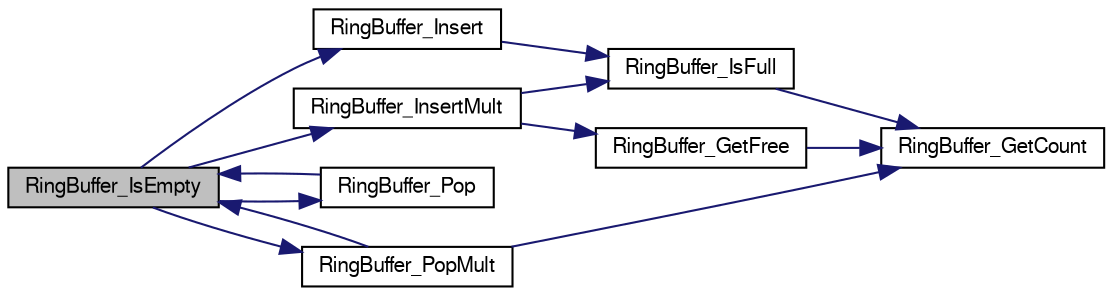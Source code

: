 digraph "RingBuffer_IsEmpty"
{
  edge [fontname="FreeSans",fontsize="10",labelfontname="FreeSans",labelfontsize="10"];
  node [fontname="FreeSans",fontsize="10",shape=record];
  rankdir="LR";
  Node1 [label="RingBuffer_IsEmpty",height=0.2,width=0.4,color="black", fillcolor="grey75", style="filled", fontcolor="black"];
  Node1 -> Node2 [color="midnightblue",fontsize="10",style="solid"];
  Node2 [label="RingBuffer_Insert",height=0.2,width=0.4,color="black", fillcolor="white", style="filled",URL="$group__Ring__Buffer.html#gaafdee54f2525b2c7a983d1a631b42226",tooltip="Insert a single item into ring buffer. "];
  Node2 -> Node3 [color="midnightblue",fontsize="10",style="solid"];
  Node3 [label="RingBuffer_IsFull",height=0.2,width=0.4,color="black", fillcolor="white", style="filled",URL="$group__Ring__Buffer.html#ga760da012435262add1d8d7aa79e873a0",tooltip="Return number of items in the ring buffer. "];
  Node3 -> Node4 [color="midnightblue",fontsize="10",style="solid"];
  Node4 [label="RingBuffer_GetCount",height=0.2,width=0.4,color="black", fillcolor="white", style="filled",URL="$group__Ring__Buffer.html#ga7b69777c35694637acaf39e6bfcc1822",tooltip="Return number of items in the ring buffer. "];
  Node1 -> Node5 [color="midnightblue",fontsize="10",style="solid"];
  Node5 [label="RingBuffer_InsertMult",height=0.2,width=0.4,color="black", fillcolor="white", style="filled",URL="$group__Ring__Buffer.html#gafeafb521d4e03052ab2c893fd0e388d5",tooltip="Insert an array of items into ring buffer. "];
  Node5 -> Node3 [color="midnightblue",fontsize="10",style="solid"];
  Node5 -> Node6 [color="midnightblue",fontsize="10",style="solid"];
  Node6 [label="RingBuffer_GetFree",height=0.2,width=0.4,color="black", fillcolor="white", style="filled",URL="$group__Ring__Buffer.html#ga75424687def8979742338366d39c8559",tooltip="Return number of free items in the ring buffer. "];
  Node6 -> Node4 [color="midnightblue",fontsize="10",style="solid"];
  Node1 -> Node7 [color="midnightblue",fontsize="10",style="solid"];
  Node7 [label="RingBuffer_Pop",height=0.2,width=0.4,color="black", fillcolor="white", style="filled",URL="$group__Ring__Buffer.html#gaf3ce7f43677c2b4c6eedb3cc4962b80d",tooltip="Pop an item from the ring buffer. "];
  Node7 -> Node1 [color="midnightblue",fontsize="10",style="solid"];
  Node1 -> Node8 [color="midnightblue",fontsize="10",style="solid"];
  Node8 [label="RingBuffer_PopMult",height=0.2,width=0.4,color="black", fillcolor="white", style="filled",URL="$group__Ring__Buffer.html#gae0ef7bb96d1fe84ae1441b7c214b1e56",tooltip="Pop an array of items from the ring buffer. "];
  Node8 -> Node1 [color="midnightblue",fontsize="10",style="solid"];
  Node8 -> Node4 [color="midnightblue",fontsize="10",style="solid"];
}
